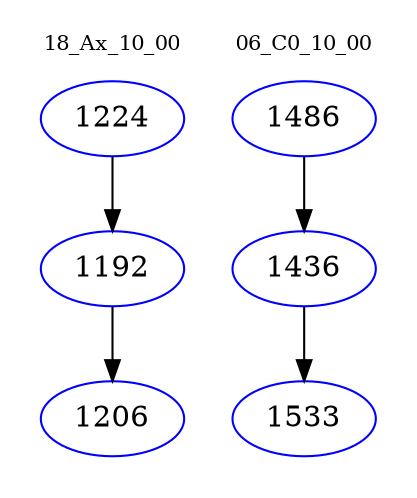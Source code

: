 digraph{
subgraph cluster_0 {
color = white
label = "18_Ax_10_00";
fontsize=10;
T0_1224 [label="1224", color="blue"]
T0_1224 -> T0_1192 [color="black"]
T0_1192 [label="1192", color="blue"]
T0_1192 -> T0_1206 [color="black"]
T0_1206 [label="1206", color="blue"]
}
subgraph cluster_1 {
color = white
label = "06_C0_10_00";
fontsize=10;
T1_1486 [label="1486", color="blue"]
T1_1486 -> T1_1436 [color="black"]
T1_1436 [label="1436", color="blue"]
T1_1436 -> T1_1533 [color="black"]
T1_1533 [label="1533", color="blue"]
}
}
